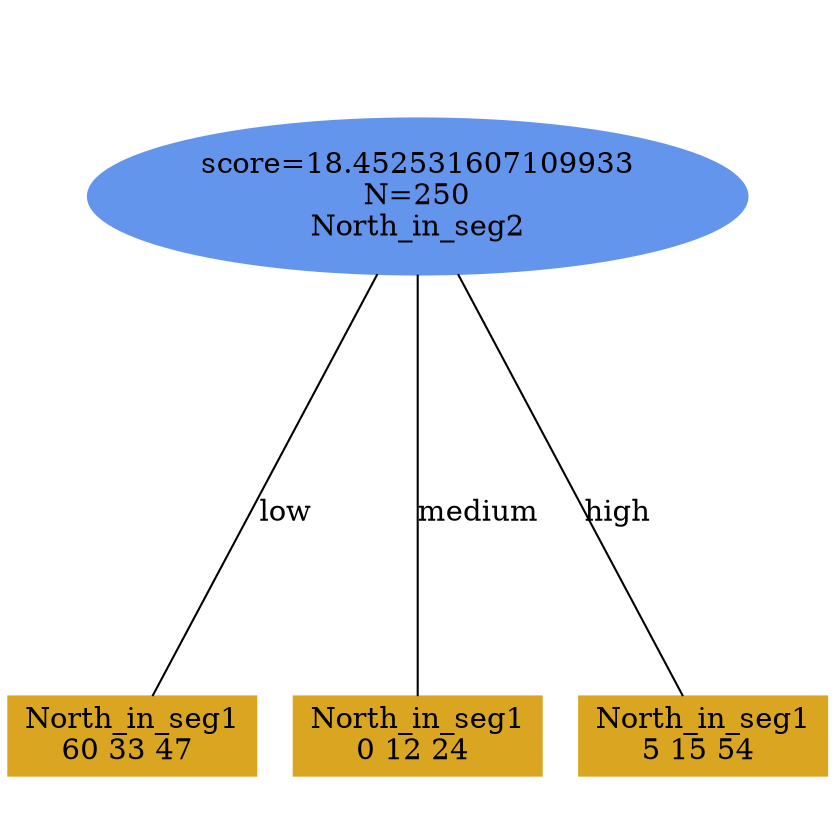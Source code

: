 digraph "DD" {
size = "7.5,10"
ratio=1.0;
center = true;
edge [dir = none];
{ rank = same; node [shape=ellipse, style=filled, color=cornflowerblue];"2939" [label="score=18.452531607109933\nN=250\nNorth_in_seg2"];}
{ rank = same; node [shape=box, style=filled, color=goldenrod];"2940" [label="North_in_seg1\n60 33 47 "];}
{ rank = same; node [shape=box, style=filled, color=goldenrod];"2941" [label="North_in_seg1\n0 12 24 "];}
{ rank = same; node [shape=box, style=filled, color=goldenrod];"2942" [label="North_in_seg1\n5 15 54 "];}
"2939" -> "2940" [label = "low"];
"2939" -> "2941" [label = "medium"];
"2939" -> "2942" [label = "high"];

}
